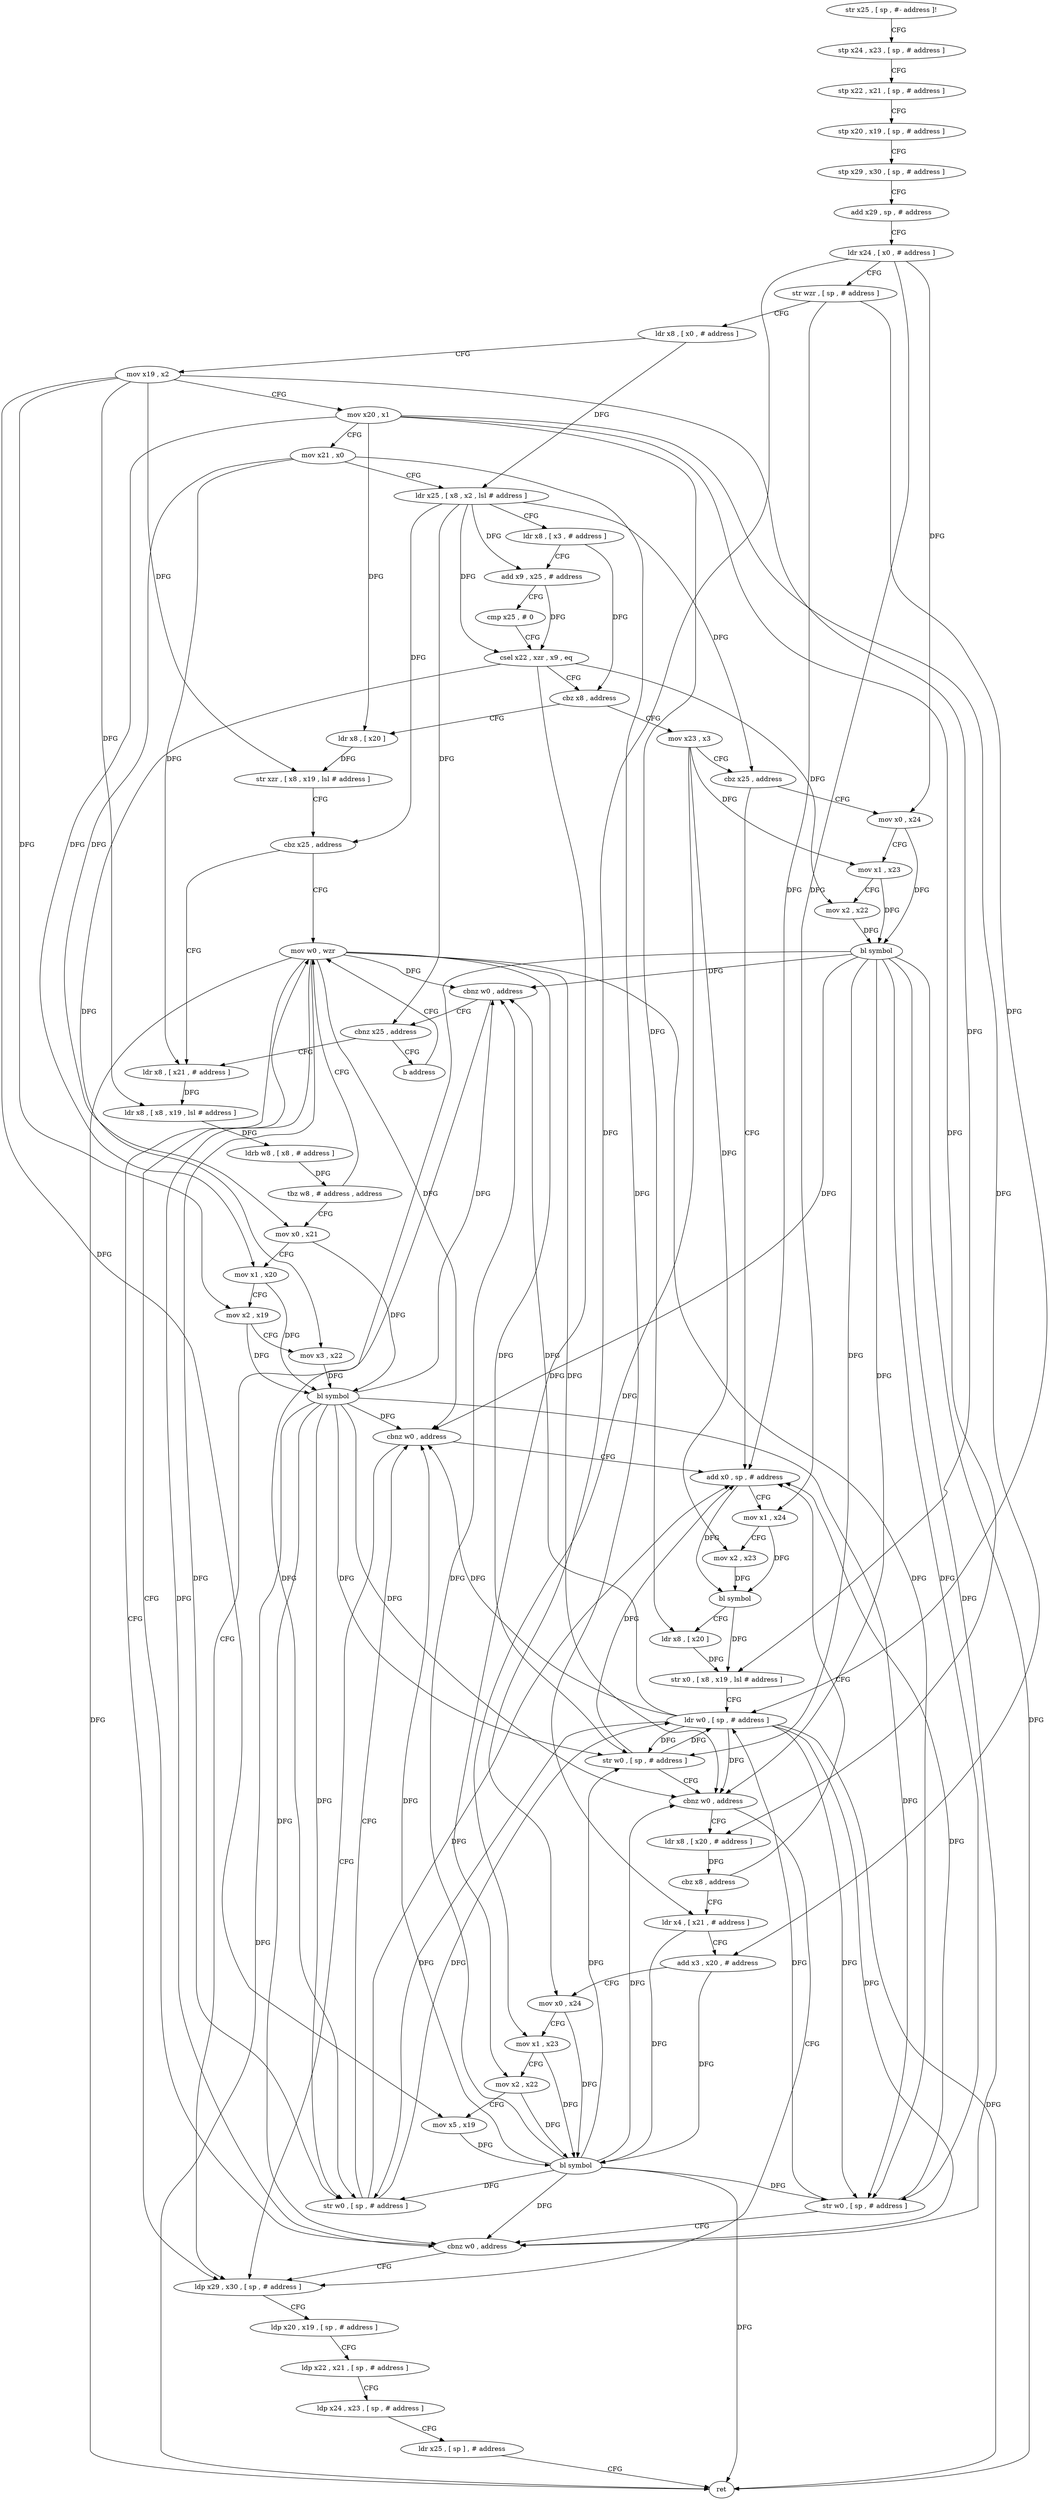digraph "func" {
"4259256" [label = "str x25 , [ sp , #- address ]!" ]
"4259260" [label = "stp x24 , x23 , [ sp , # address ]" ]
"4259264" [label = "stp x22 , x21 , [ sp , # address ]" ]
"4259268" [label = "stp x20 , x19 , [ sp , # address ]" ]
"4259272" [label = "stp x29 , x30 , [ sp , # address ]" ]
"4259276" [label = "add x29 , sp , # address" ]
"4259280" [label = "ldr x24 , [ x0 , # address ]" ]
"4259284" [label = "str wzr , [ sp , # address ]" ]
"4259288" [label = "ldr x8 , [ x0 , # address ]" ]
"4259292" [label = "mov x19 , x2" ]
"4259296" [label = "mov x20 , x1" ]
"4259300" [label = "mov x21 , x0" ]
"4259304" [label = "ldr x25 , [ x8 , x2 , lsl # address ]" ]
"4259308" [label = "ldr x8 , [ x3 , # address ]" ]
"4259312" [label = "add x9 , x25 , # address" ]
"4259316" [label = "cmp x25 , # 0" ]
"4259320" [label = "csel x22 , xzr , x9 , eq" ]
"4259324" [label = "cbz x8 , address" ]
"4259444" [label = "ldr x8 , [ x20 ]" ]
"4259328" [label = "mov x23 , x3" ]
"4259448" [label = "str xzr , [ x8 , x19 , lsl # address ]" ]
"4259452" [label = "cbz x25 , address" ]
"4259500" [label = "mov w0 , wzr" ]
"4259456" [label = "ldr x8 , [ x21 , # address ]" ]
"4259332" [label = "cbz x25 , address" ]
"4259404" [label = "add x0 , sp , # address" ]
"4259336" [label = "mov x0 , x24" ]
"4259504" [label = "ldp x29 , x30 , [ sp , # address ]" ]
"4259460" [label = "ldr x8 , [ x8 , x19 , lsl # address ]" ]
"4259464" [label = "ldrb w8 , [ x8 , # address ]" ]
"4259468" [label = "tbz w8 , # address , address" ]
"4259472" [label = "mov x0 , x21" ]
"4259408" [label = "mov x1 , x24" ]
"4259412" [label = "mov x2 , x23" ]
"4259416" [label = "bl symbol" ]
"4259420" [label = "ldr x8 , [ x20 ]" ]
"4259424" [label = "str x0 , [ x8 , x19 , lsl # address ]" ]
"4259428" [label = "ldr w0 , [ sp , # address ]" ]
"4259432" [label = "cbnz w0 , address" ]
"4259436" [label = "cbnz x25 , address" ]
"4259340" [label = "mov x1 , x23" ]
"4259344" [label = "mov x2 , x22" ]
"4259348" [label = "bl symbol" ]
"4259352" [label = "str w0 , [ sp , # address ]" ]
"4259356" [label = "cbnz w0 , address" ]
"4259360" [label = "ldr x8 , [ x20 , # address ]" ]
"4259476" [label = "mov x1 , x20" ]
"4259480" [label = "mov x2 , x19" ]
"4259484" [label = "mov x3 , x22" ]
"4259488" [label = "bl symbol" ]
"4259492" [label = "str w0 , [ sp , # address ]" ]
"4259496" [label = "cbnz w0 , address" ]
"4259508" [label = "ldp x20 , x19 , [ sp , # address ]" ]
"4259512" [label = "ldp x22 , x21 , [ sp , # address ]" ]
"4259516" [label = "ldp x24 , x23 , [ sp , # address ]" ]
"4259520" [label = "ldr x25 , [ sp ] , # address" ]
"4259524" [label = "ret" ]
"4259440" [label = "b address" ]
"4259364" [label = "cbz x8 , address" ]
"4259368" [label = "ldr x4 , [ x21 , # address ]" ]
"4259372" [label = "add x3 , x20 , # address" ]
"4259376" [label = "mov x0 , x24" ]
"4259380" [label = "mov x1 , x23" ]
"4259384" [label = "mov x2 , x22" ]
"4259388" [label = "mov x5 , x19" ]
"4259392" [label = "bl symbol" ]
"4259396" [label = "str w0 , [ sp , # address ]" ]
"4259400" [label = "cbnz w0 , address" ]
"4259256" -> "4259260" [ label = "CFG" ]
"4259260" -> "4259264" [ label = "CFG" ]
"4259264" -> "4259268" [ label = "CFG" ]
"4259268" -> "4259272" [ label = "CFG" ]
"4259272" -> "4259276" [ label = "CFG" ]
"4259276" -> "4259280" [ label = "CFG" ]
"4259280" -> "4259284" [ label = "CFG" ]
"4259280" -> "4259408" [ label = "DFG" ]
"4259280" -> "4259336" [ label = "DFG" ]
"4259280" -> "4259376" [ label = "DFG" ]
"4259284" -> "4259288" [ label = "CFG" ]
"4259284" -> "4259428" [ label = "DFG" ]
"4259284" -> "4259404" [ label = "DFG" ]
"4259288" -> "4259292" [ label = "CFG" ]
"4259288" -> "4259304" [ label = "DFG" ]
"4259292" -> "4259296" [ label = "CFG" ]
"4259292" -> "4259448" [ label = "DFG" ]
"4259292" -> "4259460" [ label = "DFG" ]
"4259292" -> "4259424" [ label = "DFG" ]
"4259292" -> "4259480" [ label = "DFG" ]
"4259292" -> "4259388" [ label = "DFG" ]
"4259296" -> "4259300" [ label = "CFG" ]
"4259296" -> "4259444" [ label = "DFG" ]
"4259296" -> "4259420" [ label = "DFG" ]
"4259296" -> "4259476" [ label = "DFG" ]
"4259296" -> "4259360" [ label = "DFG" ]
"4259296" -> "4259372" [ label = "DFG" ]
"4259300" -> "4259304" [ label = "CFG" ]
"4259300" -> "4259456" [ label = "DFG" ]
"4259300" -> "4259472" [ label = "DFG" ]
"4259300" -> "4259368" [ label = "DFG" ]
"4259304" -> "4259308" [ label = "CFG" ]
"4259304" -> "4259312" [ label = "DFG" ]
"4259304" -> "4259320" [ label = "DFG" ]
"4259304" -> "4259452" [ label = "DFG" ]
"4259304" -> "4259332" [ label = "DFG" ]
"4259304" -> "4259436" [ label = "DFG" ]
"4259308" -> "4259312" [ label = "CFG" ]
"4259308" -> "4259324" [ label = "DFG" ]
"4259312" -> "4259316" [ label = "CFG" ]
"4259312" -> "4259320" [ label = "DFG" ]
"4259316" -> "4259320" [ label = "CFG" ]
"4259320" -> "4259324" [ label = "CFG" ]
"4259320" -> "4259344" [ label = "DFG" ]
"4259320" -> "4259484" [ label = "DFG" ]
"4259320" -> "4259384" [ label = "DFG" ]
"4259324" -> "4259444" [ label = "CFG" ]
"4259324" -> "4259328" [ label = "CFG" ]
"4259444" -> "4259448" [ label = "DFG" ]
"4259328" -> "4259332" [ label = "CFG" ]
"4259328" -> "4259412" [ label = "DFG" ]
"4259328" -> "4259340" [ label = "DFG" ]
"4259328" -> "4259380" [ label = "DFG" ]
"4259448" -> "4259452" [ label = "CFG" ]
"4259452" -> "4259500" [ label = "CFG" ]
"4259452" -> "4259456" [ label = "CFG" ]
"4259500" -> "4259504" [ label = "CFG" ]
"4259500" -> "4259432" [ label = "DFG" ]
"4259500" -> "4259352" [ label = "DFG" ]
"4259500" -> "4259356" [ label = "DFG" ]
"4259500" -> "4259524" [ label = "DFG" ]
"4259500" -> "4259492" [ label = "DFG" ]
"4259500" -> "4259496" [ label = "DFG" ]
"4259500" -> "4259396" [ label = "DFG" ]
"4259500" -> "4259400" [ label = "DFG" ]
"4259456" -> "4259460" [ label = "DFG" ]
"4259332" -> "4259404" [ label = "CFG" ]
"4259332" -> "4259336" [ label = "CFG" ]
"4259404" -> "4259408" [ label = "CFG" ]
"4259404" -> "4259416" [ label = "DFG" ]
"4259336" -> "4259340" [ label = "CFG" ]
"4259336" -> "4259348" [ label = "DFG" ]
"4259504" -> "4259508" [ label = "CFG" ]
"4259460" -> "4259464" [ label = "DFG" ]
"4259464" -> "4259468" [ label = "DFG" ]
"4259468" -> "4259500" [ label = "CFG" ]
"4259468" -> "4259472" [ label = "CFG" ]
"4259472" -> "4259476" [ label = "CFG" ]
"4259472" -> "4259488" [ label = "DFG" ]
"4259408" -> "4259412" [ label = "CFG" ]
"4259408" -> "4259416" [ label = "DFG" ]
"4259412" -> "4259416" [ label = "DFG" ]
"4259416" -> "4259420" [ label = "CFG" ]
"4259416" -> "4259424" [ label = "DFG" ]
"4259420" -> "4259424" [ label = "DFG" ]
"4259424" -> "4259428" [ label = "CFG" ]
"4259428" -> "4259432" [ label = "DFG" ]
"4259428" -> "4259352" [ label = "DFG" ]
"4259428" -> "4259356" [ label = "DFG" ]
"4259428" -> "4259524" [ label = "DFG" ]
"4259428" -> "4259492" [ label = "DFG" ]
"4259428" -> "4259496" [ label = "DFG" ]
"4259428" -> "4259396" [ label = "DFG" ]
"4259428" -> "4259400" [ label = "DFG" ]
"4259432" -> "4259504" [ label = "CFG" ]
"4259432" -> "4259436" [ label = "CFG" ]
"4259436" -> "4259456" [ label = "CFG" ]
"4259436" -> "4259440" [ label = "CFG" ]
"4259340" -> "4259344" [ label = "CFG" ]
"4259340" -> "4259348" [ label = "DFG" ]
"4259344" -> "4259348" [ label = "DFG" ]
"4259348" -> "4259352" [ label = "DFG" ]
"4259348" -> "4259432" [ label = "DFG" ]
"4259348" -> "4259356" [ label = "DFG" ]
"4259348" -> "4259524" [ label = "DFG" ]
"4259348" -> "4259492" [ label = "DFG" ]
"4259348" -> "4259496" [ label = "DFG" ]
"4259348" -> "4259396" [ label = "DFG" ]
"4259348" -> "4259400" [ label = "DFG" ]
"4259352" -> "4259356" [ label = "CFG" ]
"4259352" -> "4259404" [ label = "DFG" ]
"4259352" -> "4259428" [ label = "DFG" ]
"4259356" -> "4259504" [ label = "CFG" ]
"4259356" -> "4259360" [ label = "CFG" ]
"4259360" -> "4259364" [ label = "DFG" ]
"4259476" -> "4259480" [ label = "CFG" ]
"4259476" -> "4259488" [ label = "DFG" ]
"4259480" -> "4259484" [ label = "CFG" ]
"4259480" -> "4259488" [ label = "DFG" ]
"4259484" -> "4259488" [ label = "DFG" ]
"4259488" -> "4259492" [ label = "DFG" ]
"4259488" -> "4259432" [ label = "DFG" ]
"4259488" -> "4259352" [ label = "DFG" ]
"4259488" -> "4259356" [ label = "DFG" ]
"4259488" -> "4259524" [ label = "DFG" ]
"4259488" -> "4259496" [ label = "DFG" ]
"4259488" -> "4259396" [ label = "DFG" ]
"4259488" -> "4259400" [ label = "DFG" ]
"4259492" -> "4259496" [ label = "CFG" ]
"4259492" -> "4259404" [ label = "DFG" ]
"4259492" -> "4259428" [ label = "DFG" ]
"4259496" -> "4259504" [ label = "CFG" ]
"4259496" -> "4259500" [ label = "CFG" ]
"4259508" -> "4259512" [ label = "CFG" ]
"4259512" -> "4259516" [ label = "CFG" ]
"4259516" -> "4259520" [ label = "CFG" ]
"4259520" -> "4259524" [ label = "CFG" ]
"4259440" -> "4259500" [ label = "CFG" ]
"4259364" -> "4259404" [ label = "CFG" ]
"4259364" -> "4259368" [ label = "CFG" ]
"4259368" -> "4259372" [ label = "CFG" ]
"4259368" -> "4259392" [ label = "DFG" ]
"4259372" -> "4259376" [ label = "CFG" ]
"4259372" -> "4259392" [ label = "DFG" ]
"4259376" -> "4259380" [ label = "CFG" ]
"4259376" -> "4259392" [ label = "DFG" ]
"4259380" -> "4259384" [ label = "CFG" ]
"4259380" -> "4259392" [ label = "DFG" ]
"4259384" -> "4259388" [ label = "CFG" ]
"4259384" -> "4259392" [ label = "DFG" ]
"4259388" -> "4259392" [ label = "DFG" ]
"4259392" -> "4259396" [ label = "DFG" ]
"4259392" -> "4259432" [ label = "DFG" ]
"4259392" -> "4259352" [ label = "DFG" ]
"4259392" -> "4259356" [ label = "DFG" ]
"4259392" -> "4259492" [ label = "DFG" ]
"4259392" -> "4259496" [ label = "DFG" ]
"4259392" -> "4259524" [ label = "DFG" ]
"4259392" -> "4259400" [ label = "DFG" ]
"4259396" -> "4259400" [ label = "CFG" ]
"4259396" -> "4259404" [ label = "DFG" ]
"4259396" -> "4259428" [ label = "DFG" ]
"4259400" -> "4259504" [ label = "CFG" ]
"4259400" -> "4259404" [ label = "CFG" ]
}
